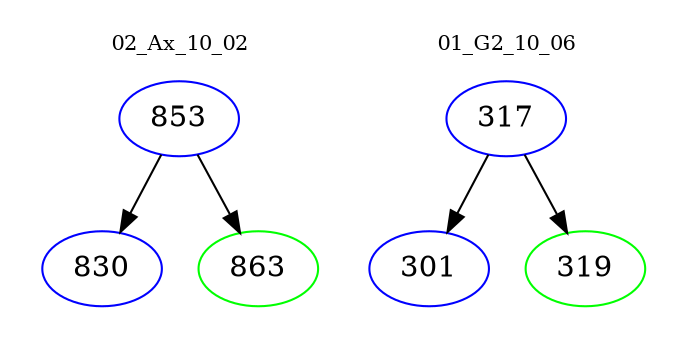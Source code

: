 digraph{
subgraph cluster_0 {
color = white
label = "02_Ax_10_02";
fontsize=10;
T0_853 [label="853", color="blue"]
T0_853 -> T0_830 [color="black"]
T0_830 [label="830", color="blue"]
T0_853 -> T0_863 [color="black"]
T0_863 [label="863", color="green"]
}
subgraph cluster_1 {
color = white
label = "01_G2_10_06";
fontsize=10;
T1_317 [label="317", color="blue"]
T1_317 -> T1_301 [color="black"]
T1_301 [label="301", color="blue"]
T1_317 -> T1_319 [color="black"]
T1_319 [label="319", color="green"]
}
}
